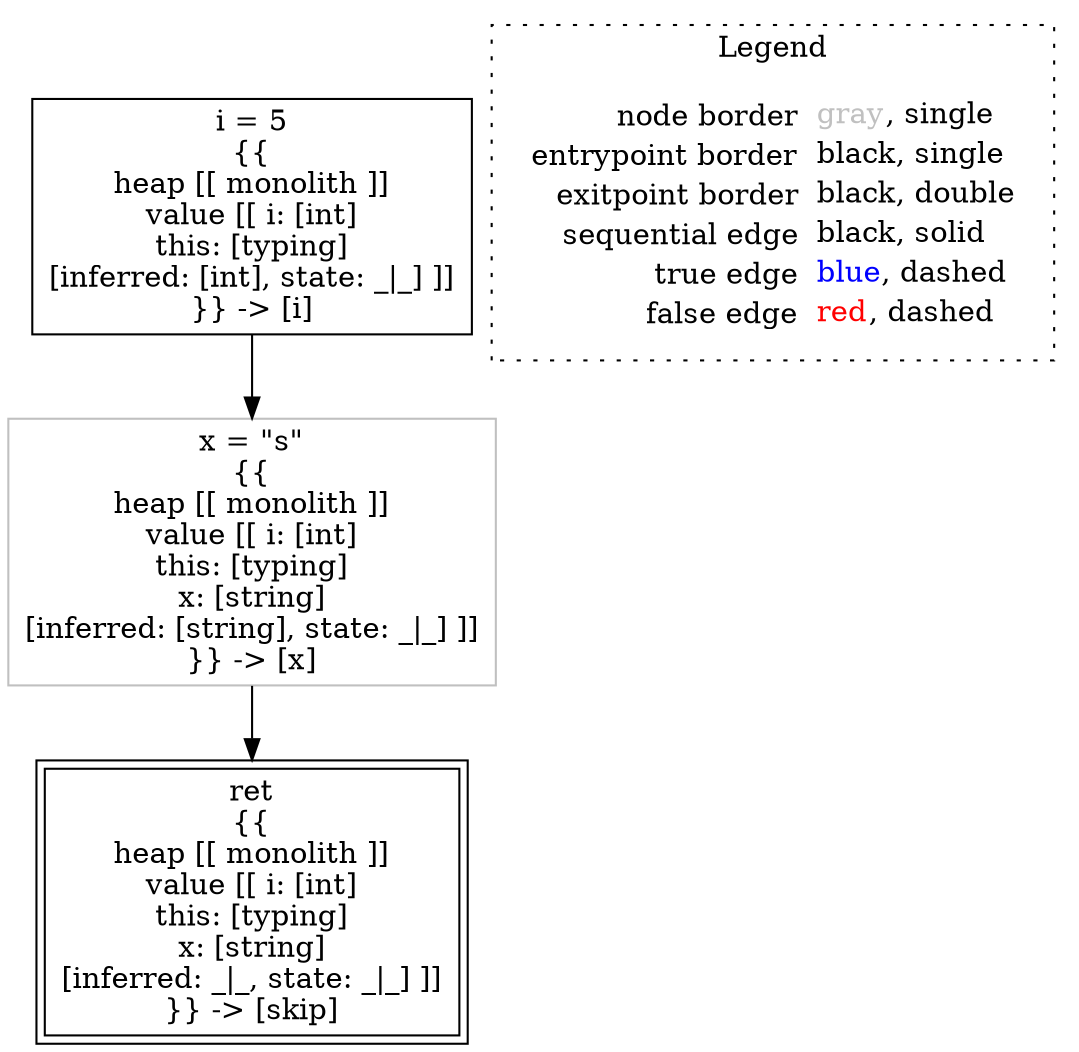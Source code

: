 digraph {
	"node0" [shape="rect",color="black",label=<i = 5<BR/>{{<BR/>heap [[ monolith ]]<BR/>value [[ i: [int]<BR/>this: [typing]<BR/>[inferred: [int], state: _|_] ]]<BR/>}} -&gt; [i]>];
	"node1" [shape="rect",color="gray",label=<x = &quot;s&quot;<BR/>{{<BR/>heap [[ monolith ]]<BR/>value [[ i: [int]<BR/>this: [typing]<BR/>x: [string]<BR/>[inferred: [string], state: _|_] ]]<BR/>}} -&gt; [x]>];
	"node2" [shape="rect",color="black",peripheries="2",label=<ret<BR/>{{<BR/>heap [[ monolith ]]<BR/>value [[ i: [int]<BR/>this: [typing]<BR/>x: [string]<BR/>[inferred: _|_, state: _|_] ]]<BR/>}} -&gt; [skip]>];
	"node1" -> "node2" [color="black"];
	"node0" -> "node1" [color="black"];
subgraph cluster_legend {
	label="Legend";
	style=dotted;
	node [shape=plaintext];
	"legend" [label=<<table border="0" cellpadding="2" cellspacing="0" cellborder="0"><tr><td align="right">node border&nbsp;</td><td align="left"><font color="gray">gray</font>, single</td></tr><tr><td align="right">entrypoint border&nbsp;</td><td align="left"><font color="black">black</font>, single</td></tr><tr><td align="right">exitpoint border&nbsp;</td><td align="left"><font color="black">black</font>, double</td></tr><tr><td align="right">sequential edge&nbsp;</td><td align="left"><font color="black">black</font>, solid</td></tr><tr><td align="right">true edge&nbsp;</td><td align="left"><font color="blue">blue</font>, dashed</td></tr><tr><td align="right">false edge&nbsp;</td><td align="left"><font color="red">red</font>, dashed</td></tr></table>>];
}

}
